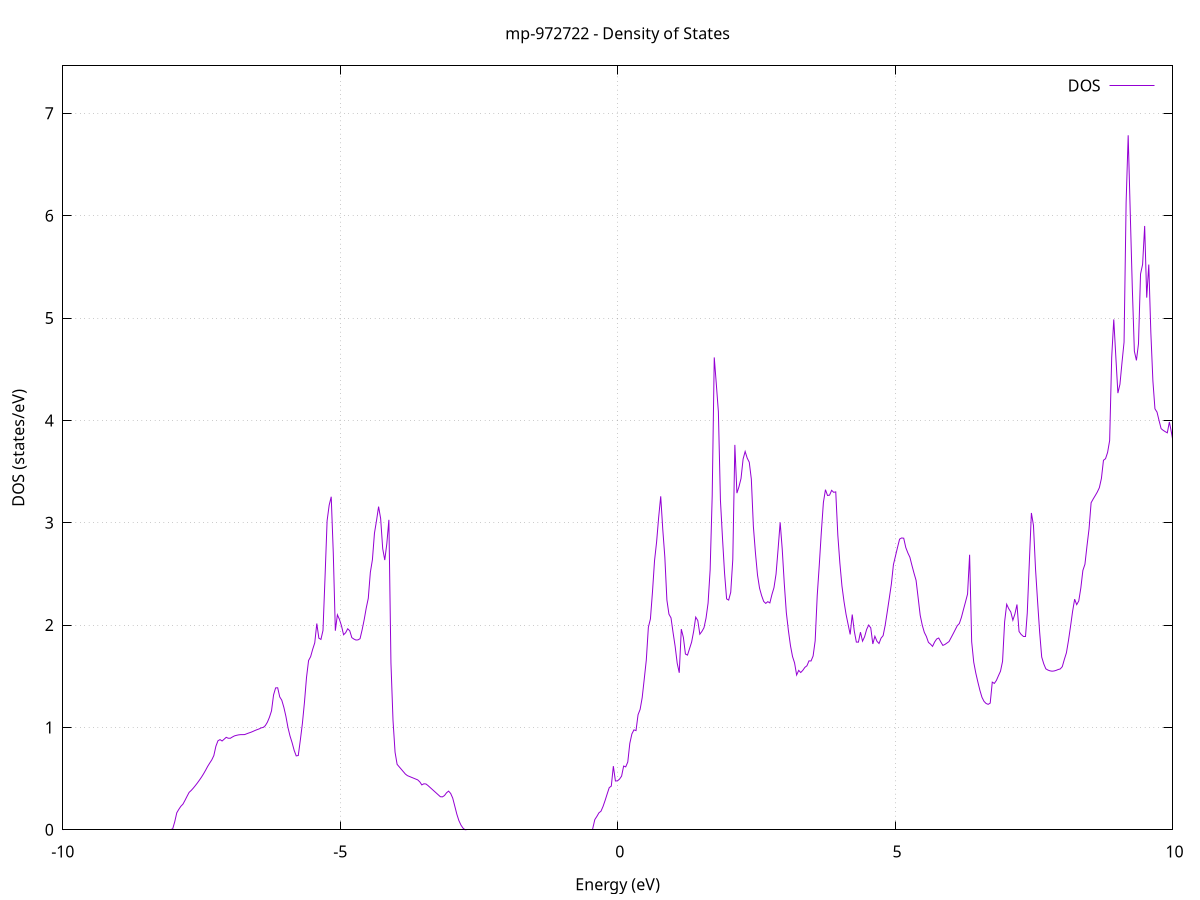set title 'mp-972722 - Density of States'
set xlabel 'Energy (eV)'
set ylabel 'DOS (states/eV)'
set grid
set xrange [-10:10]
set yrange [0:7.464]
set xzeroaxis lt -1
set terminal png size 800,600
set output 'mp-972722_dos_gnuplot.png'
plot '-' using 1:2 with lines title 'DOS'
-38.528500 0.000000
-38.491400 0.000000
-38.454300 0.000000
-38.417200 0.000000
-38.380100 0.000000
-38.343000 0.000000
-38.305900 0.000000
-38.268700 0.000000
-38.231600 0.000000
-38.194500 0.000000
-38.157400 0.000000
-38.120300 0.000000
-38.083200 0.000000
-38.046100 0.000000
-38.008900 0.000000
-37.971800 0.000000
-37.934700 0.000000
-37.897600 0.000000
-37.860500 0.000000
-37.823400 0.000000
-37.786200 0.000000
-37.749100 0.000000
-37.712000 0.000000
-37.674900 0.000000
-37.637800 0.000000
-37.600700 0.000000
-37.563600 0.000000
-37.526400 0.000000
-37.489300 0.000000
-37.452200 0.000000
-37.415100 0.000000
-37.378000 0.000000
-37.340900 0.000000
-37.303800 0.000000
-37.266600 0.000000
-37.229500 0.000000
-37.192400 0.000000
-37.155300 0.000000
-37.118200 0.000000
-37.081100 0.000000
-37.043900 0.000000
-37.006800 0.000000
-36.969700 0.000000
-36.932600 0.000000
-36.895500 0.000000
-36.858400 0.000000
-36.821300 0.000000
-36.784100 0.000000
-36.747000 0.000000
-36.709900 0.000000
-36.672800 0.000000
-36.635700 0.000000
-36.598600 0.000000
-36.561500 0.000000
-36.524300 0.000000
-36.487200 0.000000
-36.450100 0.000000
-36.413000 0.000000
-36.375900 0.000000
-36.338800 0.000000
-36.301600 0.000000
-36.264500 0.000000
-36.227400 0.000000
-36.190300 0.000000
-36.153200 0.000000
-36.116100 0.000000
-36.079000 0.000000
-36.041800 0.000000
-36.004700 0.000000
-35.967600 0.000000
-35.930500 0.000000
-35.893400 0.000000
-35.856300 0.000000
-35.819200 0.000000
-35.782000 0.000000
-35.744900 0.000000
-35.707800 0.000000
-35.670700 0.000000
-35.633600 0.000000
-35.596500 0.000000
-35.559300 0.000000
-35.522200 0.000000
-35.485100 0.000000
-35.448000 0.000000
-35.410900 0.000000
-35.373800 0.000000
-35.336700 0.000000
-35.299500 0.000000
-35.262400 0.000000
-35.225300 0.000000
-35.188200 0.000000
-35.151100 122.469400
-35.114000 0.000000
-35.076900 0.000000
-35.039700 0.000000
-35.002600 0.000000
-34.965500 0.000000
-34.928400 0.000000
-34.891300 0.000000
-34.854200 0.000000
-34.817000 0.000000
-34.779900 0.000000
-34.742800 0.000000
-34.705700 0.000000
-34.668600 0.000000
-34.631500 0.000000
-34.594400 0.000000
-34.557200 0.000000
-34.520100 0.000000
-34.483000 0.000000
-34.445900 0.000000
-34.408800 0.000000
-34.371700 0.000000
-34.334600 0.000000
-34.297400 0.000000
-34.260300 0.000000
-34.223200 0.000000
-34.186100 0.000000
-34.149000 0.000000
-34.111900 0.000000
-34.074700 0.000000
-34.037600 0.000000
-34.000500 0.000000
-33.963400 0.000000
-33.926300 0.000000
-33.889200 0.000000
-33.852100 0.000000
-33.814900 0.000000
-33.777800 0.000000
-33.740700 0.000000
-33.703600 0.000000
-33.666500 0.000000
-33.629400 0.000000
-33.592300 0.000000
-33.555100 0.000000
-33.518000 0.000000
-33.480900 0.000000
-33.443800 0.000000
-33.406700 0.000000
-33.369600 0.000000
-33.332400 0.000000
-33.295300 0.000000
-33.258200 0.000000
-33.221100 0.000000
-33.184000 0.000000
-33.146900 0.000000
-33.109800 0.000000
-33.072600 0.000000
-33.035500 0.000000
-32.998400 0.000000
-32.961300 0.000000
-32.924200 0.000000
-32.887100 0.000000
-32.850000 0.000000
-32.812800 0.000000
-32.775700 0.000000
-32.738600 0.000000
-32.701500 0.000000
-32.664400 0.000000
-32.627300 0.000000
-32.590100 0.000000
-32.553000 0.000000
-32.515900 0.000000
-32.478800 0.000000
-32.441700 0.000000
-32.404600 0.000000
-32.367500 0.000000
-32.330300 0.000000
-32.293200 0.000000
-32.256100 0.000000
-32.219000 0.000000
-32.181900 0.000000
-32.144800 0.000000
-32.107700 0.000000
-32.070500 0.000000
-32.033400 0.000000
-31.996300 0.000000
-31.959200 0.000000
-31.922100 0.000000
-31.885000 0.000000
-31.847800 0.000000
-31.810700 0.000000
-31.773600 0.000000
-31.736500 0.000000
-31.699400 0.000000
-31.662300 0.000000
-31.625200 0.000000
-31.588000 0.000000
-31.550900 0.000000
-31.513800 0.000000
-31.476700 0.000000
-31.439600 0.000000
-31.402500 0.000000
-31.365400 0.000000
-31.328200 0.000000
-31.291100 0.000000
-31.254000 0.000000
-31.216900 0.000000
-31.179800 0.000000
-31.142700 0.000000
-31.105500 0.000000
-31.068400 0.000000
-31.031300 0.000000
-30.994200 0.000000
-30.957100 0.000000
-30.920000 0.000000
-30.882900 0.000000
-30.845700 0.000000
-30.808600 0.000000
-30.771500 0.000000
-30.734400 0.000000
-30.697300 0.000000
-30.660200 0.000000
-30.623100 0.000000
-30.585900 0.000000
-30.548800 0.000000
-30.511700 0.000000
-30.474600 0.000000
-30.437500 0.000000
-30.400400 0.000000
-30.363200 0.000000
-30.326100 0.000000
-30.289000 0.000000
-30.251900 0.000000
-30.214800 0.000000
-30.177700 0.000000
-30.140600 0.000000
-30.103400 0.000000
-30.066300 0.000000
-30.029200 0.000000
-29.992100 0.000000
-29.955000 0.000000
-29.917900 0.000000
-29.880800 0.000000
-29.843600 0.000000
-29.806500 0.000000
-29.769400 0.000000
-29.732300 0.000000
-29.695200 0.000000
-29.658100 0.000000
-29.620900 0.000000
-29.583800 0.000000
-29.546700 0.000000
-29.509600 0.000000
-29.472500 0.000000
-29.435400 0.000000
-29.398300 0.000000
-29.361100 0.000000
-29.324000 0.000000
-29.286900 0.000000
-29.249800 0.000000
-29.212700 0.000000
-29.175600 0.000000
-29.138500 0.000000
-29.101300 0.000000
-29.064200 0.000000
-29.027100 0.000000
-28.990000 0.000000
-28.952900 0.000000
-28.915800 0.000000
-28.878600 0.000000
-28.841500 0.000000
-28.804400 0.000000
-28.767300 0.000000
-28.730200 0.000000
-28.693100 0.000000
-28.656000 0.000000
-28.618800 0.000000
-28.581700 0.000000
-28.544600 0.000000
-28.507500 0.000000
-28.470400 0.000000
-28.433300 0.000000
-28.396200 0.000000
-28.359000 0.000000
-28.321900 0.000000
-28.284800 0.000000
-28.247700 0.000000
-28.210600 0.000000
-28.173500 0.000000
-28.136300 0.000000
-28.099200 0.000000
-28.062100 0.000000
-28.025000 0.000000
-27.987900 0.000000
-27.950800 0.000000
-27.913700 0.000000
-27.876500 0.000000
-27.839400 0.000000
-27.802300 0.000000
-27.765200 0.000000
-27.728100 0.000000
-27.691000 0.000000
-27.653900 0.000000
-27.616700 0.000000
-27.579600 0.000000
-27.542500 0.000000
-27.505400 0.000000
-27.468300 0.000000
-27.431200 0.000000
-27.394000 0.000000
-27.356900 0.000000
-27.319800 0.000000
-27.282700 0.000000
-27.245600 0.000000
-27.208500 0.000000
-27.171400 0.000000
-27.134200 0.000000
-27.097100 0.000000
-27.060000 0.000000
-27.022900 0.000000
-26.985800 0.000000
-26.948700 0.000000
-26.911600 0.000000
-26.874400 0.000000
-26.837300 0.000000
-26.800200 0.000000
-26.763100 0.000000
-26.726000 0.000000
-26.688900 0.000000
-26.651700 0.000000
-26.614600 0.000000
-26.577500 0.000000
-26.540400 0.000000
-26.503300 0.000000
-26.466200 0.000000
-26.429100 0.000000
-26.391900 0.000000
-26.354800 0.000000
-26.317700 0.000000
-26.280600 0.000000
-26.243500 0.000000
-26.206400 0.000000
-26.169300 0.000000
-26.132100 0.000000
-26.095000 0.000000
-26.057900 0.000000
-26.020800 0.000000
-25.983700 0.000000
-25.946600 0.000000
-25.909400 0.000000
-25.872300 0.000000
-25.835200 0.000000
-25.798100 0.000000
-25.761000 0.000000
-25.723900 0.000000
-25.686800 0.000000
-25.649600 0.000000
-25.612500 0.000000
-25.575400 0.000000
-25.538300 0.000000
-25.501200 0.000000
-25.464100 0.000000
-25.427000 0.000000
-25.389800 0.000000
-25.352700 0.000000
-25.315600 0.000000
-25.278500 0.000000
-25.241400 0.000000
-25.204300 0.000000
-25.167100 0.000000
-25.130000 0.000000
-25.092900 0.000000
-25.055800 0.000000
-25.018700 0.000000
-24.981600 0.000000
-24.944500 0.000000
-24.907300 0.000000
-24.870200 0.000000
-24.833100 0.000000
-24.796000 0.000000
-24.758900 0.000000
-24.721800 0.000000
-24.684700 0.000000
-24.647500 0.000000
-24.610400 0.000000
-24.573300 0.000000
-24.536200 0.000000
-24.499100 0.000000
-24.462000 0.000000
-24.424800 0.000000
-24.387700 0.000000
-24.350600 0.000000
-24.313500 0.000000
-24.276400 0.000000
-24.239300 0.000000
-24.202200 0.000000
-24.165000 0.000000
-24.127900 0.000000
-24.090800 0.000000
-24.053700 0.000000
-24.016600 0.000000
-23.979500 0.000000
-23.942400 0.000000
-23.905200 0.000000
-23.868100 0.000000
-23.831000 0.000000
-23.793900 0.000000
-23.756800 0.000000
-23.719700 0.000000
-23.682500 0.000000
-23.645400 0.000000
-23.608300 0.000000
-23.571200 0.000000
-23.534100 0.000000
-23.497000 0.000000
-23.459900 0.000000
-23.422700 0.000000
-23.385600 0.000000
-23.348500 0.000000
-23.311400 0.000000
-23.274300 0.000000
-23.237200 0.000000
-23.200100 0.000000
-23.162900 0.000000
-23.125800 0.000000
-23.088700 0.000000
-23.051600 0.000000
-23.014500 0.000000
-22.977400 0.000000
-22.940200 0.000000
-22.903100 0.000000
-22.866000 0.000000
-22.828900 0.000000
-22.791800 0.000000
-22.754700 0.000000
-22.717600 0.000000
-22.680400 0.000000
-22.643300 0.000000
-22.606200 0.000000
-22.569100 0.000000
-22.532000 0.000000
-22.494900 0.000000
-22.457800 0.000000
-22.420600 0.000000
-22.383500 0.000000
-22.346400 0.000000
-22.309300 0.000000
-22.272200 0.000000
-22.235100 0.000000
-22.197900 0.000000
-22.160800 0.000000
-22.123700 0.000000
-22.086600 0.000000
-22.049500 0.000000
-22.012400 0.000000
-21.975300 0.000000
-21.938100 0.000000
-21.901000 0.000000
-21.863900 0.000000
-21.826800 0.000000
-21.789700 0.000000
-21.752600 0.000000
-21.715400 0.000000
-21.678300 0.000000
-21.641200 0.000000
-21.604100 0.000000
-21.567000 0.000000
-21.529900 0.000000
-21.492800 0.000000
-21.455600 0.000000
-21.418500 0.000000
-21.381400 0.000000
-21.344300 0.000000
-21.307200 0.000000
-21.270100 0.000000
-21.233000 0.000000
-21.195800 0.000000
-21.158700 0.000000
-21.121600 0.000000
-21.084500 0.000000
-21.047400 0.000000
-21.010300 0.000000
-20.973100 0.000000
-20.936000 0.000000
-20.898900 0.000000
-20.861800 0.000000
-20.824700 0.000000
-20.787600 0.000000
-20.750500 0.000000
-20.713300 0.000000
-20.676200 0.000000
-20.639100 0.000000
-20.602000 0.000000
-20.564900 0.000000
-20.527800 0.000000
-20.490700 0.000000
-20.453500 0.000000
-20.416400 0.000000
-20.379300 0.000000
-20.342200 0.000000
-20.305100 0.000000
-20.268000 0.000000
-20.230800 0.000000
-20.193700 0.000000
-20.156600 0.000000
-20.119500 0.000000
-20.082400 0.000000
-20.045300 0.000000
-20.008200 0.000000
-19.971000 0.000000
-19.933900 0.000000
-19.896800 0.000000
-19.859700 0.000000
-19.822600 0.000000
-19.785500 0.000000
-19.748400 0.000000
-19.711200 0.000000
-19.674100 0.000000
-19.637000 0.000000
-19.599900 0.000000
-19.562800 0.000000
-19.525700 0.000000
-19.488500 0.000000
-19.451400 0.000000
-19.414300 0.000000
-19.377200 0.000000
-19.340100 0.000000
-19.303000 0.000000
-19.265900 0.000000
-19.228700 0.000000
-19.191600 0.000000
-19.154500 0.000000
-19.117400 0.000000
-19.080300 0.000000
-19.043200 0.000000
-19.006100 0.000000
-18.968900 0.000000
-18.931800 0.000000
-18.894700 0.000000
-18.857600 0.000000
-18.820500 0.000000
-18.783400 0.000000
-18.746200 0.000000
-18.709100 0.000000
-18.672000 0.000000
-18.634900 0.000000
-18.597800 0.000000
-18.560700 0.000000
-18.523600 0.000000
-18.486400 0.000000
-18.449300 0.000000
-18.412200 0.000000
-18.375100 0.000000
-18.338000 0.000000
-18.300900 0.000000
-18.263800 0.000000
-18.226600 0.000000
-18.189500 0.000000
-18.152400 0.000000
-18.115300 0.000000
-18.078200 0.000000
-18.041100 0.000000
-18.003900 0.000000
-17.966800 0.000000
-17.929700 0.000000
-17.892600 0.000000
-17.855500 0.000000
-17.818400 0.000000
-17.781300 0.000000
-17.744100 0.000000
-17.707000 0.000000
-17.669900 0.000000
-17.632800 0.000000
-17.595700 0.000000
-17.558600 0.000000
-17.521500 0.000000
-17.484300 0.000000
-17.447200 0.000000
-17.410100 0.000000
-17.373000 0.000000
-17.335900 0.000000
-17.298800 0.000000
-17.261600 0.000000
-17.224500 0.000000
-17.187400 0.000000
-17.150300 0.000000
-17.113200 0.000000
-17.076100 0.000000
-17.039000 0.000000
-17.001800 0.000000
-16.964700 0.000000
-16.927600 0.000000
-16.890500 0.000000
-16.853400 0.000000
-16.816300 0.000000
-16.779200 0.000000
-16.742000 0.000000
-16.704900 0.000000
-16.667800 0.000000
-16.630700 0.000000
-16.593600 0.000000
-16.556500 0.000000
-16.519300 0.000000
-16.482200 0.000000
-16.445100 0.000000
-16.408000 0.000000
-16.370900 0.000000
-16.333800 0.000000
-16.296700 0.000000
-16.259500 0.000000
-16.222400 0.000000
-16.185300 0.000000
-16.148200 0.000000
-16.111100 0.000000
-16.074000 0.000000
-16.036900 0.000000
-15.999700 0.000000
-15.962600 0.000000
-15.925500 0.000000
-15.888400 0.000000
-15.851300 0.000000
-15.814200 0.000000
-15.777000 0.000000
-15.739900 0.000000
-15.702800 0.000000
-15.665700 0.000000
-15.628600 0.000000
-15.591500 0.000000
-15.554400 0.000000
-15.517200 0.000000
-15.480100 0.000000
-15.443000 0.000000
-15.405900 0.000000
-15.368800 0.000000
-15.331700 0.000000
-15.294600 0.000000
-15.257400 0.000000
-15.220300 0.000000
-15.183200 0.000000
-15.146100 0.000000
-15.109000 0.000000
-15.071900 0.000000
-15.034700 0.000000
-14.997600 0.000000
-14.960500 0.000000
-14.923400 0.000000
-14.886300 0.000000
-14.849200 11.222500
-14.812100 20.687600
-14.774900 25.542500
-14.737800 54.957400
-14.700700 12.828700
-14.663600 13.361500
-14.626500 25.789100
-14.589400 0.000000
-14.552300 0.000000
-14.515100 0.000000
-14.478000 0.000000
-14.440900 0.000000
-14.403800 0.000000
-14.366700 0.000000
-14.329600 0.000000
-14.292400 0.000000
-14.255300 0.000000
-14.218200 0.000000
-14.181100 0.000000
-14.144000 0.000000
-14.106900 0.000000
-14.069800 0.000000
-14.032600 0.000000
-13.995500 0.000000
-13.958400 0.000000
-13.921300 0.000000
-13.884200 0.000000
-13.847100 0.000000
-13.810000 0.000000
-13.772800 0.000000
-13.735700 0.000000
-13.698600 0.000000
-13.661500 0.000000
-13.624400 0.000000
-13.587300 0.000000
-13.550100 0.000000
-13.513000 0.000000
-13.475900 0.000000
-13.438800 0.000000
-13.401700 0.000000
-13.364600 0.000000
-13.327500 0.000000
-13.290300 0.000000
-13.253200 0.000000
-13.216100 0.000000
-13.179000 0.000000
-13.141900 0.000000
-13.104800 0.000000
-13.067700 0.000000
-13.030500 0.000000
-12.993400 0.000000
-12.956300 0.000000
-12.919200 0.000000
-12.882100 0.000000
-12.845000 0.000000
-12.807800 0.000000
-12.770700 0.000000
-12.733600 0.000000
-12.696500 0.000000
-12.659400 0.000000
-12.622300 0.000000
-12.585200 0.000000
-12.548000 0.000000
-12.510900 0.000000
-12.473800 0.000000
-12.436700 0.000000
-12.399600 0.000000
-12.362500 0.000000
-12.325400 0.000000
-12.288200 0.000000
-12.251100 0.000000
-12.214000 0.000000
-12.176900 0.000000
-12.139800 0.000000
-12.102700 0.000000
-12.065500 0.000000
-12.028400 0.000000
-11.991300 0.000000
-11.954200 0.000000
-11.917100 0.000000
-11.880000 0.000000
-11.842900 0.000000
-11.805700 0.000000
-11.768600 0.000000
-11.731500 0.000000
-11.694400 0.000000
-11.657300 0.000000
-11.620200 0.000000
-11.583100 0.000000
-11.545900 0.000000
-11.508800 0.000000
-11.471700 0.000000
-11.434600 0.000000
-11.397500 0.000000
-11.360400 0.000000
-11.323200 0.000000
-11.286100 0.000000
-11.249000 0.000000
-11.211900 0.000000
-11.174800 0.000000
-11.137700 0.000000
-11.100600 0.000000
-11.063400 0.000000
-11.026300 0.000000
-10.989200 0.000000
-10.952100 0.000000
-10.915000 0.000000
-10.877900 0.000000
-10.840800 0.000000
-10.803600 0.000000
-10.766500 0.000000
-10.729400 0.000000
-10.692300 0.000000
-10.655200 0.000000
-10.618100 0.000000
-10.580900 0.000000
-10.543800 0.000000
-10.506700 0.000000
-10.469600 0.000000
-10.432500 0.000000
-10.395400 0.000000
-10.358300 0.000000
-10.321100 0.000000
-10.284000 0.000000
-10.246900 0.000000
-10.209800 0.000000
-10.172700 0.000000
-10.135600 0.000000
-10.098500 0.000000
-10.061300 0.000000
-10.024200 0.000000
-9.987100 0.000000
-9.950000 0.000000
-9.912900 0.000000
-9.875800 0.000000
-9.838600 0.000000
-9.801500 0.000000
-9.764400 0.000000
-9.727300 0.000000
-9.690200 0.000000
-9.653100 0.000000
-9.616000 0.000000
-9.578800 0.000000
-9.541700 0.000000
-9.504600 0.000000
-9.467500 0.000000
-9.430400 0.000000
-9.393300 0.000000
-9.356200 0.000000
-9.319000 0.000000
-9.281900 0.000000
-9.244800 0.000000
-9.207700 0.000000
-9.170600 0.000000
-9.133500 0.000000
-9.096300 0.000000
-9.059200 0.000000
-9.022100 0.000000
-8.985000 0.000000
-8.947900 0.000000
-8.910800 0.000000
-8.873700 0.000000
-8.836500 0.000000
-8.799400 0.000000
-8.762300 0.000000
-8.725200 0.000000
-8.688100 0.000000
-8.651000 0.000000
-8.613900 0.000000
-8.576700 0.000000
-8.539600 0.000000
-8.502500 0.000000
-8.465400 0.000000
-8.428300 0.000000
-8.391200 0.000000
-8.354000 0.000000
-8.316900 0.000000
-8.279800 0.000000
-8.242700 0.000000
-8.205600 0.000000
-8.168500 0.000000
-8.131400 0.000000
-8.094200 0.000000
-8.057100 0.000000
-8.020000 0.008100
-7.982900 0.077400
-7.945800 0.165800
-7.908700 0.200100
-7.871600 0.229800
-7.834400 0.250600
-7.797300 0.287800
-7.760200 0.327400
-7.723100 0.365500
-7.686000 0.384100
-7.648900 0.406400
-7.611700 0.431300
-7.574600 0.457200
-7.537500 0.485100
-7.500400 0.514300
-7.463300 0.546600
-7.426200 0.581800
-7.389100 0.619200
-7.351900 0.651900
-7.314800 0.683000
-7.277700 0.725100
-7.240600 0.816400
-7.203500 0.869500
-7.166400 0.881100
-7.129300 0.867400
-7.092100 0.885000
-7.055000 0.903300
-7.017900 0.894400
-6.980800 0.894100
-6.943700 0.906500
-6.906600 0.917200
-6.869400 0.922800
-6.832300 0.927200
-6.795200 0.929600
-6.758100 0.929500
-6.721000 0.930500
-6.683900 0.938400
-6.646800 0.945900
-6.609600 0.952800
-6.572500 0.961100
-6.535400 0.970300
-6.498300 0.978400
-6.461200 0.985600
-6.424100 0.995900
-6.387000 1.000200
-6.349800 1.017700
-6.312700 1.050800
-6.275600 1.099500
-6.238500 1.161500
-6.201400 1.317300
-6.164300 1.386400
-6.127100 1.387300
-6.090000 1.298300
-6.052900 1.265400
-6.015800 1.196200
-5.978700 1.107900
-5.941600 0.998400
-5.904500 0.915800
-5.867300 0.851300
-5.830200 0.776300
-5.793100 0.721900
-5.756000 0.725500
-5.718900 0.875700
-5.681800 1.038400
-5.644700 1.243900
-5.607500 1.488900
-5.570400 1.653800
-5.533300 1.691400
-5.496200 1.763800
-5.459100 1.826300
-5.422000 2.015500
-5.384800 1.871800
-5.347700 1.860000
-5.310600 1.947400
-5.273500 2.469300
-5.236400 3.019300
-5.199300 3.171300
-5.162200 3.254100
-5.125000 2.703900
-5.087900 1.944900
-5.050800 2.100600
-5.013700 2.055300
-4.976600 1.991800
-4.939500 1.905400
-4.902400 1.925300
-4.865200 1.964100
-4.828100 1.944400
-4.791000 1.877700
-4.753900 1.863600
-4.716800 1.854000
-4.679700 1.855400
-4.642500 1.867100
-4.605400 1.953000
-4.568300 2.052400
-4.531200 2.166500
-4.494100 2.262200
-4.457000 2.515100
-4.419900 2.638500
-4.382700 2.898500
-4.345600 3.021200
-4.308500 3.157500
-4.271400 3.041100
-4.234300 2.747200
-4.197200 2.635400
-4.160100 2.795300
-4.122900 3.028300
-4.085800 1.631000
-4.048700 1.070000
-4.011600 0.757900
-3.974500 0.639200
-3.937400 0.615500
-3.900200 0.591900
-3.863100 0.568200
-3.826000 0.544600
-3.788900 0.529000
-3.751800 0.520700
-3.714700 0.512400
-3.677600 0.504100
-3.640400 0.495800
-3.603300 0.487500
-3.566200 0.468300
-3.529100 0.438400
-3.492000 0.449300
-3.454900 0.447400
-3.417800 0.431900
-3.380600 0.413700
-3.343500 0.395600
-3.306400 0.377400
-3.269300 0.359300
-3.232200 0.341100
-3.195100 0.323000
-3.157900 0.321500
-3.120800 0.334400
-3.083700 0.361600
-3.046600 0.377700
-3.009500 0.355200
-2.972400 0.309500
-2.935300 0.231400
-2.898100 0.152000
-2.861000 0.089300
-2.823900 0.046000
-2.786800 0.016000
-2.749700 0.000200
-2.712600 0.000000
-2.675500 0.000000
-2.638300 0.000000
-2.601200 0.000000
-2.564100 0.000000
-2.527000 0.000000
-2.489900 0.000000
-2.452800 0.000000
-2.415600 0.000000
-2.378500 0.000000
-2.341400 0.000000
-2.304300 0.000000
-2.267200 0.000000
-2.230100 0.000000
-2.193000 0.000000
-2.155800 0.000000
-2.118700 0.000000
-2.081600 0.000000
-2.044500 0.000000
-2.007400 0.000000
-1.970300 0.000000
-1.933200 0.000000
-1.896000 0.000000
-1.858900 0.000000
-1.821800 0.000000
-1.784700 0.000000
-1.747600 0.000000
-1.710500 0.000000
-1.673300 0.000000
-1.636200 0.000000
-1.599100 0.000000
-1.562000 0.000000
-1.524900 0.000000
-1.487800 0.000000
-1.450700 0.000000
-1.413500 0.000000
-1.376400 0.000000
-1.339300 0.000000
-1.302200 0.000000
-1.265100 0.000000
-1.228000 0.000000
-1.190900 0.000000
-1.153700 0.000000
-1.116600 0.000000
-1.079500 0.000000
-1.042400 0.000000
-1.005300 0.000000
-0.968200 0.000000
-0.931000 0.000000
-0.893900 0.000000
-0.856800 0.000000
-0.819700 0.000000
-0.782600 0.000000
-0.745500 0.000000
-0.708400 0.000000
-0.671200 0.000000
-0.634100 0.000000
-0.597000 0.000000
-0.559900 0.000000
-0.522800 0.000000
-0.485700 0.000000
-0.448600 0.000000
-0.411400 0.099700
-0.374300 0.130700
-0.337200 0.165600
-0.300100 0.181500
-0.263000 0.228100
-0.225900 0.286600
-0.188700 0.350200
-0.151600 0.411700
-0.114500 0.426400
-0.077400 0.621700
-0.040300 0.476800
-0.003200 0.478000
0.033900 0.495000
0.071100 0.524200
0.108200 0.622600
0.145300 0.614700
0.182400 0.661800
0.219500 0.844600
0.256600 0.936600
0.293700 0.975900
0.330900 0.969100
0.368000 1.124400
0.405100 1.176400
0.442200 1.290500
0.479300 1.471700
0.516400 1.657800
0.553600 1.978400
0.590700 2.060500
0.627800 2.324000
0.664900 2.629600
0.702000 2.811800
0.739100 3.051800
0.776200 3.258500
0.813400 2.934400
0.850500 2.664000
0.887600 2.244600
0.924700 2.106500
0.961800 2.070300
0.998900 1.926900
1.036000 1.793200
1.073200 1.627500
1.110300 1.534100
1.147400 1.960500
1.184500 1.880300
1.221600 1.717200
1.258700 1.706600
1.295900 1.770000
1.333000 1.833500
1.370100 1.940200
1.407200 2.078000
1.444300 2.044400
1.481400 1.910900
1.518500 1.938000
1.555700 1.973600
1.592800 2.067600
1.629900 2.215200
1.667000 2.538800
1.704100 3.261600
1.741200 4.615200
1.778300 4.355900
1.815500 4.084900
1.852600 3.219100
1.889700 2.848800
1.926800 2.508000
1.963900 2.255800
2.001000 2.244300
2.038200 2.321200
2.075300 2.641200
2.112400 3.760700
2.149500 3.289300
2.186600 3.352000
2.223700 3.432500
2.260800 3.622000
2.298000 3.696300
2.335100 3.631700
2.372200 3.591100
2.409300 3.426700
2.446400 2.963200
2.483500 2.705300
2.520600 2.489400
2.557800 2.360100
2.594900 2.287600
2.632000 2.231300
2.669100 2.212000
2.706200 2.228900
2.743300 2.216600
2.780500 2.298200
2.817600 2.366100
2.854700 2.498200
2.891800 2.742800
2.928900 3.003800
2.966000 2.744200
3.003100 2.407500
3.040300 2.121100
3.077400 1.947000
3.114500 1.800000
3.151600 1.693400
3.188700 1.630200
3.225800 1.512200
3.263000 1.557400
3.300100 1.536500
3.337200 1.557900
3.374300 1.586700
3.411400 1.602500
3.448500 1.650300
3.485600 1.649400
3.522800 1.697800
3.559900 1.846500
3.597000 2.288900
3.634100 2.587300
3.671200 2.909900
3.708300 3.198200
3.745400 3.323000
3.782600 3.266300
3.819700 3.269700
3.856800 3.316700
3.893900 3.297200
3.931000 3.301600
3.968100 2.879400
4.005300 2.604200
4.042400 2.383100
4.079500 2.230700
4.116600 2.104700
4.153700 2.006500
4.190800 1.908600
4.227900 2.103200
4.265100 1.940600
4.302200 1.833700
4.339300 1.833400
4.376400 1.930800
4.413500 1.842900
4.450600 1.885900
4.487700 1.958100
4.524900 2.000500
4.562000 1.972100
4.599100 1.815600
4.636200 1.891000
4.673300 1.842200
4.710400 1.820200
4.747600 1.872600
4.784700 1.896700
4.821800 1.999000
4.858900 2.128700
4.896000 2.263400
4.933100 2.400500
4.970200 2.589900
5.007400 2.675300
5.044500 2.759800
5.081600 2.839900
5.118700 2.851500
5.155800 2.848800
5.192900 2.758200
5.230000 2.705700
5.267200 2.662500
5.304300 2.582600
5.341400 2.507200
5.378500 2.437000
5.415600 2.268200
5.452700 2.096500
5.489900 1.999900
5.527000 1.929100
5.564100 1.888500
5.601200 1.831100
5.638300 1.813800
5.675400 1.792000
5.712500 1.834400
5.749700 1.864100
5.786800 1.873600
5.823900 1.835900
5.861000 1.801500
5.898100 1.810600
5.935200 1.824700
5.972300 1.839100
6.009500 1.876800
6.046600 1.915000
6.083700 1.954300
6.120800 1.994000
6.157900 2.014900
6.195000 2.074100
6.232200 2.151400
6.269300 2.225900
6.306400 2.303800
6.343500 2.687400
6.380600 1.836900
6.417700 1.637400
6.454800 1.531500
6.492000 1.443900
6.529100 1.362400
6.566200 1.294300
6.603300 1.254600
6.640400 1.234000
6.677500 1.225600
6.714600 1.237500
6.751800 1.442700
6.788900 1.430000
6.826000 1.459100
6.863100 1.505200
6.900200 1.549600
6.937300 1.645900
6.974500 2.032200
7.011600 2.203300
7.048700 2.160300
7.085800 2.127900
7.122900 2.047500
7.160000 2.108600
7.197100 2.201100
7.234300 1.937500
7.271400 1.909100
7.308500 1.891000
7.345600 1.891000
7.382700 2.119300
7.419800 2.613200
7.456900 3.095500
7.494100 2.974800
7.531200 2.549300
7.568300 2.232900
7.605400 1.933800
7.642500 1.688300
7.679600 1.621600
7.716800 1.572800
7.753900 1.560700
7.791000 1.553200
7.828100 1.549600
7.865200 1.551600
7.902300 1.557500
7.939400 1.565900
7.976600 1.571200
8.013700 1.593800
8.050800 1.664700
8.087900 1.728600
8.125000 1.848600
8.162100 1.986300
8.199200 2.132600
8.236400 2.253200
8.273500 2.199800
8.310600 2.236100
8.347700 2.361500
8.384800 2.534000
8.421900 2.594100
8.459100 2.775000
8.496200 2.941300
8.533300 3.195500
8.570400 3.231800
8.607500 3.265200
8.644600 3.299900
8.681700 3.342600
8.718900 3.433000
8.756000 3.610400
8.793100 3.625800
8.830200 3.687100
8.867300 3.803700
8.904400 4.617000
8.941500 4.986800
8.978700 4.621500
9.015800 4.266500
9.052900 4.353000
9.090000 4.565800
9.127100 4.765100
9.164200 6.131100
9.201400 6.785700
9.238500 6.031400
9.275600 5.297000
9.312700 4.676500
9.349800 4.586300
9.386900 4.747900
9.424000 5.429900
9.461200 5.523800
9.498300 5.900000
9.535400 5.199400
9.572500 5.522500
9.609600 4.859800
9.646700 4.386000
9.683800 4.112800
9.721000 4.081100
9.758100 3.998000
9.795200 3.919100
9.832300 3.902900
9.869400 3.889900
9.906500 3.878600
9.943700 3.984800
9.980800 3.882100
10.017900 3.766500
10.055000 3.448000
10.092100 3.311200
10.129200 3.217400
10.166300 3.096000
10.203500 3.008100
10.240600 3.172500
10.277700 3.318600
10.314800 3.247000
10.351900 3.268200
10.389000 3.238700
10.426100 3.195000
10.463300 3.269600
10.500400 3.288000
10.537500 3.300000
10.574600 3.127300
10.611700 2.628800
10.648800 2.463300
10.686000 2.442000
10.723100 2.119800
10.760200 2.034700
10.797300 1.987900
10.834400 2.034800
10.871500 2.082000
10.908600 1.990500
10.945800 2.265800
10.982900 1.722900
11.020000 1.646300
11.057100 1.476700
11.094200 1.362600
11.131300 1.294900
11.168400 1.259200
11.205600 1.272700
11.242700 1.267600
11.279800 1.224900
11.316900 1.189000
11.354000 1.177100
11.391100 1.188100
11.428300 1.202800
11.465400 1.203100
11.502500 1.190700
11.539600 1.199800
11.576700 1.295900
11.613800 1.196500
11.650900 1.197200
11.688100 1.187000
11.725200 1.178200
11.762300 1.171500
11.799400 1.164300
11.836500 1.145400
11.873600 1.142100
11.910700 1.169200
11.947900 1.207200
11.985000 1.244100
12.022100 1.251100
12.059200 1.248900
12.096300 1.250400
12.133400 1.260700
12.170600 1.271800
12.207700 1.292500
12.244800 1.321600
12.281900 1.363100
12.319000 1.419000
12.356100 1.470900
12.393200 1.597800
12.430400 1.700400
12.467500 1.699400
12.504600 1.732200
12.541700 1.799200
12.578800 1.889700
12.615900 2.012000
12.653000 2.223800
12.690200 2.354600
12.727300 2.385600
12.764400 2.358400
12.801500 2.285200
12.838600 2.217800
12.875700 2.159600
12.912900 1.961600
12.950000 1.736200
12.987100 1.641100
13.024200 1.557900
13.061300 1.481300
13.098400 1.499000
13.135500 1.533400
13.172700 1.573600
13.209800 1.649700
13.246900 1.757900
13.284000 1.798400
13.321100 1.841700
13.358200 1.792300
13.395300 1.780800
13.432500 1.817200
13.469600 2.028800
13.506700 2.032600
13.543800 2.000200
13.580900 1.833700
13.618000 1.669800
13.655200 1.348100
13.692300 1.079000
13.729400 0.817800
13.766500 0.556800
13.803600 0.483900
13.840700 0.496300
13.877800 0.548900
13.915000 0.581900
13.952100 0.632000
13.989200 0.700600
14.026300 0.839100
14.063400 1.020700
14.100500 1.295800
14.137600 1.738800
14.174800 2.330900
14.211900 2.890300
14.249000 3.323600
14.286100 4.128700
14.323200 4.533300
14.360300 3.528600
14.397500 3.126200
14.434600 2.686200
14.471700 2.112600
14.508800 1.599200
14.545900 1.402800
14.583000 1.684100
14.620100 1.905000
14.657300 2.021700
14.694400 2.003900
14.731500 2.054900
14.768600 2.076300
14.805700 2.055200
14.842800 2.048400
14.879900 2.062900
14.917100 2.074300
14.954200 2.252900
14.991300 2.673600
15.028400 3.229300
15.065500 3.491400
15.102600 3.839700
15.139800 5.175600
15.176900 4.079600
15.214000 3.403000
15.251100 2.803800
15.288200 2.565000
15.325300 2.411700
15.362400 2.318600
15.399600 2.401700
15.436700 2.744700
15.473800 3.320400
15.510900 3.651300
15.548000 4.104000
15.585100 4.300400
15.622200 4.417800
15.659400 4.538500
15.696500 3.774600
15.733600 3.708600
15.770700 3.677900
15.807800 3.703900
15.844900 3.773900
15.882100 3.725700
15.919200 3.895900
15.956300 4.063000
15.993400 4.006100
16.030500 4.027600
16.067600 4.206200
16.104700 4.513900
16.141900 3.925900
16.179000 3.331600
16.216100 3.494800
16.253200 3.622800
16.290300 3.719100
16.327400 3.613000
16.364500 3.076700
16.401700 2.592600
16.438800 2.293500
16.475900 2.312300
16.513000 2.452900
16.550100 2.720900
16.587200 2.800500
16.624400 2.885700
16.661500 2.735700
16.698600 2.895900
16.735700 3.123200
16.772800 3.562000
16.809900 3.458800
16.847000 3.583600
16.884200 3.722300
16.921300 3.843900
16.958400 3.996400
16.995500 4.017800
17.032600 3.403300
17.069700 3.148300
17.106800 2.958400
17.144000 2.885300
17.181100 2.853700
17.218200 2.937300
17.255300 3.088100
17.292400 3.157000
17.329500 3.182100
17.366700 3.137400
17.403800 3.333500
17.440900 3.328600
17.478000 3.386900
17.515100 3.238900
17.552200 3.063400
17.589300 2.910800
17.626500 2.821400
17.663600 2.822300
17.700700 2.884300
17.737800 2.906400
17.774900 2.983500
17.812000 2.976900
17.849100 2.950500
17.886300 3.038100
17.923400 2.979200
17.960500 2.791100
17.997600 2.604900
18.034700 2.401500
18.071800 2.030400
18.109000 1.707100
18.146100 1.566700
18.183200 1.498900
18.220300 1.534800
18.257400 1.601700
18.294500 1.702700
18.331600 1.844100
18.368800 2.108500
18.405900 2.418700
18.443000 2.782700
18.480100 2.911100
18.517200 3.109000
18.554300 3.163900
18.591400 3.350100
18.628600 3.634800
18.665700 3.665400
18.702800 3.791100
18.739900 4.071100
18.777000 3.424900
18.814100 2.940700
18.851300 2.719400
18.888400 2.536800
18.925500 2.541800
18.962600 2.525400
18.999700 2.542100
19.036800 2.622200
19.073900 2.762700
19.111100 2.924500
19.148200 3.079800
19.185300 3.322100
19.222400 3.327600
19.259500 3.276400
19.296600 3.248800
19.333700 3.170100
19.370900 3.007100
19.408000 2.951700
19.445100 3.033600
19.482200 3.105800
19.519300 3.148500
19.556400 3.257500
19.593600 3.349600
19.630700 3.350700
19.667800 3.267000
19.704900 3.685700
19.742000 3.162100
19.779100 3.167300
19.816200 3.132700
19.853400 2.966600
19.890500 2.929100
19.927600 2.994700
19.964700 3.080300
20.001800 3.195100
20.038900 3.287500
20.076000 3.327300
20.113200 3.303700
20.150300 3.200300
20.187400 3.090000
20.224500 2.900800
20.261600 2.810400
20.298700 2.868900
20.335900 2.784700
20.373000 2.676000
20.410100 2.588200
20.447200 2.358500
20.484300 2.395900
20.521400 2.382900
20.558500 2.453700
20.595700 2.532000
20.632800 2.692000
20.669900 2.846400
20.707000 3.035500
20.744100 3.190200
20.781200 3.370300
20.818300 3.327800
20.855500 3.111000
20.892600 3.150600
20.929700 3.153900
20.966800 3.103500
21.003900 3.333600
21.041000 3.193000
21.078200 3.074600
21.115300 3.020800
21.152400 2.891900
21.189500 2.885600
21.226600 2.888800
21.263700 2.962500
21.300800 2.993600
21.338000 3.164300
21.375100 3.218600
21.412200 3.050100
21.449300 2.948400
21.486400 2.917900
21.523500 2.825000
21.560600 3.113600
21.597800 3.065500
21.634900 2.793300
21.672000 2.777200
21.709100 2.795300
21.746200 2.841000
21.783300 2.892100
21.820500 2.995800
21.857600 2.868300
21.894700 2.673100
21.931800 2.623900
21.968900 2.644400
22.006000 2.705600
22.043100 2.748700
22.080300 2.801200
22.117400 2.938400
22.154500 3.002800
22.191600 3.155900
22.228700 3.285100
22.265800 3.125800
22.302900 3.150200
22.340100 3.274300
22.377200 3.493900
22.414300 3.814800
22.451400 4.033000
22.488500 3.901500
22.525600 3.986000
22.562800 4.005300
22.599900 4.058700
22.637000 3.842600
22.674100 3.676000
22.711200 3.304400
22.748300 3.096000
22.785400 2.955400
22.822600 2.847700
22.859700 2.790700
22.896800 2.809900
22.933900 2.851900
22.971000 2.904300
23.008100 2.913900
23.045200 2.867700
23.082400 2.879400
23.119500 2.968200
23.156600 3.195000
23.193700 3.311700
23.230800 3.466700
23.267900 3.569300
23.305100 3.679000
23.342200 3.523600
23.379300 3.548300
23.416400 3.554600
23.453500 3.468600
23.490600 3.280800
23.527700 3.138100
23.564900 3.126500
23.602000 3.266700
23.639100 3.256000
23.676200 3.360300
23.713300 3.418500
23.750400 3.362700
23.787500 3.239000
23.824700 3.151000
23.861800 3.178100
23.898900 3.104300
23.936000 3.138700
23.973100 3.833400
24.010200 3.316500
24.047400 3.235000
24.084500 3.132000
24.121600 3.023200
24.158700 3.039100
24.195800 3.117900
24.232900 3.177000
24.270000 3.331600
24.307200 3.308400
24.344300 3.153000
24.381400 3.282600
24.418500 3.380200
24.455600 3.451500
24.492700 3.635400
24.529800 4.095600
24.567000 4.378800
24.604100 4.273800
24.641200 4.080000
24.678300 3.808100
24.715400 3.413900
24.752500 3.170800
24.789700 2.999800
24.826800 2.833200
24.863900 2.800200
24.901000 2.868900
24.938100 2.846700
24.975200 2.877500
25.012300 2.985400
25.049500 3.125300
25.086600 3.178800
25.123700 3.310500
25.160800 3.476500
25.197900 3.527700
25.235000 3.489500
25.272100 3.707400
25.309300 3.856800
25.346400 3.833300
25.383500 3.949900
25.420600 4.024500
25.457700 3.982600
25.494800 3.803300
25.532000 3.624800
25.569100 3.343600
25.606200 3.107600
25.643300 2.926800
25.680400 2.833100
25.717500 2.841400
25.754600 2.906100
25.791800 2.986200
25.828900 3.051300
25.866000 3.321600
25.903100 3.545800
25.940200 3.707100
25.977300 3.718600
26.014400 3.795200
26.051600 3.803000
26.088700 3.839500
26.125800 4.088000
26.162900 4.237300
26.200000 4.291800
26.237100 4.160000
26.274300 3.966800
26.311400 3.776500
26.348500 3.691300
26.385600 3.645000
26.422700 3.569000
26.459800 3.446300
26.496900 3.399100
26.534100 3.522100
26.571200 3.602300
26.608300 3.697600
26.645400 3.960600
26.682500 4.271800
26.719600 4.638900
26.756700 4.509500
26.793900 4.450500
26.831000 4.379100
26.868100 4.231200
26.905200 4.213900
26.942300 3.901500
26.979400 3.606800
27.016600 3.433300
27.053700 3.317900
27.090800 3.026400
27.127900 2.929600
27.165000 2.877300
27.202100 2.816700
27.239200 2.752300
27.276400 2.755800
27.313500 2.974200
27.350600 3.095600
27.387700 3.031000
27.424800 3.218600
27.461900 3.250600
27.499000 3.412900
27.536200 3.586300
27.573300 3.577200
27.610400 3.584200
27.647500 3.645800
27.684600 3.750500
27.721700 3.981000
27.758900 4.138700
27.796000 4.127300
27.833100 4.190000
27.870200 4.113900
27.907300 3.825000
27.944400 3.466000
27.981500 3.300700
28.018700 3.207800
28.055800 3.173600
28.092900 3.178300
28.130000 3.219900
28.167100 3.321500
28.204200 3.458100
28.241300 3.648300
28.278500 3.692300
28.315600 3.748300
28.352700 3.660700
28.389800 3.354500
28.426900 3.250000
28.464000 3.224900
28.501200 3.348000
28.538300 3.729900
28.575400 4.046200
28.612500 4.289600
28.649600 4.282500
28.686700 4.219500
28.723800 4.162900
28.761000 4.035500
28.798100 3.871400
28.835200 3.549000
28.872300 3.316700
28.909400 2.949700
28.946500 2.786600
28.983700 2.633200
29.020800 2.455500
29.057900 2.231700
29.095000 1.978700
29.132100 1.834200
29.169200 1.727200
29.206300 1.654300
29.243500 1.646000
29.280600 1.671100
29.317700 1.736100
29.354800 1.871400
29.391900 1.776100
29.429000 1.715900
29.466100 1.612000
29.503300 1.518000
29.540400 1.407600
29.577500 1.304500
29.614600 1.202600
29.651700 1.129100
29.688800 1.118500
29.726000 1.006800
29.763100 0.933500
29.800200 0.891700
29.837300 0.853800
29.874400 0.844900
29.911500 0.816200
29.948600 0.765500
29.985800 0.725300
30.022900 0.687000
30.060000 0.624400
30.097100 0.556700
30.134200 0.527100
30.171300 0.505500
30.208400 0.489300
30.245600 0.474500
30.282700 0.470500
30.319800 0.450100
30.356900 0.431900
30.394000 0.415800
30.431100 0.391700
30.468300 0.379700
30.505400 0.367100
30.542500 0.355500
30.579600 0.345400
30.616700 0.337700
30.653800 0.332400
30.690900 0.321000
30.728100 0.384700
30.765200 0.329300
30.802300 0.296900
30.839400 0.263300
30.876500 0.234000
30.913600 0.208500
30.950700 0.184400
30.987900 0.161500
31.025000 0.147000
31.062100 0.110800
31.099200 0.065300
31.136300 0.052200
31.173400 0.039600
31.210600 0.022300
31.247700 0.021100
31.284800 0.020000
31.321900 0.019000
31.359000 0.017900
31.396100 0.016900
31.433200 0.015900
31.470400 0.015000
31.507500 0.014000
31.544600 0.013100
31.581700 0.012200
31.618800 0.011300
31.655900 0.010500
31.693000 0.009600
31.730200 0.008800
31.767300 0.008100
31.804400 0.007300
31.841500 0.006600
31.878600 0.005900
31.915700 0.005200
31.952900 0.004500
31.990000 0.003900
32.027100 0.003300
32.064200 0.002700
32.101300 0.002200
32.138400 0.001600
32.175500 0.001100
32.212700 0.000600
32.249800 0.000300
32.286900 0.000100
32.324000 0.000000
32.361100 0.000000
32.398200 0.000000
32.435300 0.000000
32.472500 0.000000
32.509600 0.000000
32.546700 0.000000
32.583800 0.000000
32.620900 0.000000
32.658000 0.000000
32.695200 0.000000
32.732300 0.000000
32.769400 0.000000
32.806500 0.000000
32.843600 0.000000
32.880700 0.000000
32.917800 0.000000
32.955000 0.000000
32.992100 0.000000
33.029200 0.000000
33.066300 0.000000
33.103400 0.000000
33.140500 0.000000
33.177600 0.000000
33.214800 0.000000
33.251900 0.000000
33.289000 0.000000
33.326100 0.000000
33.363200 0.000000
33.400300 0.000000
33.437500 0.000000
33.474600 0.000000
33.511700 0.000000
33.548800 0.000000
33.585900 0.000000
33.623000 0.000000
33.660100 0.000000
33.697300 0.000000
33.734400 0.000000
33.771500 0.000000
33.808600 0.000000
33.845700 0.000000
33.882800 0.000000
33.919900 0.000000
33.957100 0.000000
33.994200 0.000000
34.031300 0.000000
34.068400 0.000000
34.105500 0.000000
34.142600 0.000000
34.179800 0.000000
34.216900 0.000000
34.254000 0.000000
34.291100 0.000000
34.328200 0.000000
34.365300 0.000000
34.402400 0.000000
34.439600 0.000000
34.476700 0.000000
34.513800 0.000000
34.550900 0.000000
34.588000 0.000000
34.625100 0.000000
34.662200 0.000000
34.699400 0.000000
34.736500 0.000000
34.773600 0.000000
34.810700 0.000000
34.847800 0.000000
34.884900 0.000000
34.922100 0.000000
34.959200 0.000000
34.996300 0.000000
35.033400 0.000000
35.070500 0.000000
35.107600 0.000000
35.144700 0.000000
35.181900 0.000000
35.219000 0.000000
35.256100 0.000000
35.293200 0.000000
35.330300 0.000000
35.367400 0.000000
35.404500 0.000000
35.441700 0.000000
35.478800 0.000000
35.515900 0.000000
35.553000 0.000000
35.590100 0.000000
35.627200 0.000000
35.664400 0.000000
35.701500 0.000000
e
